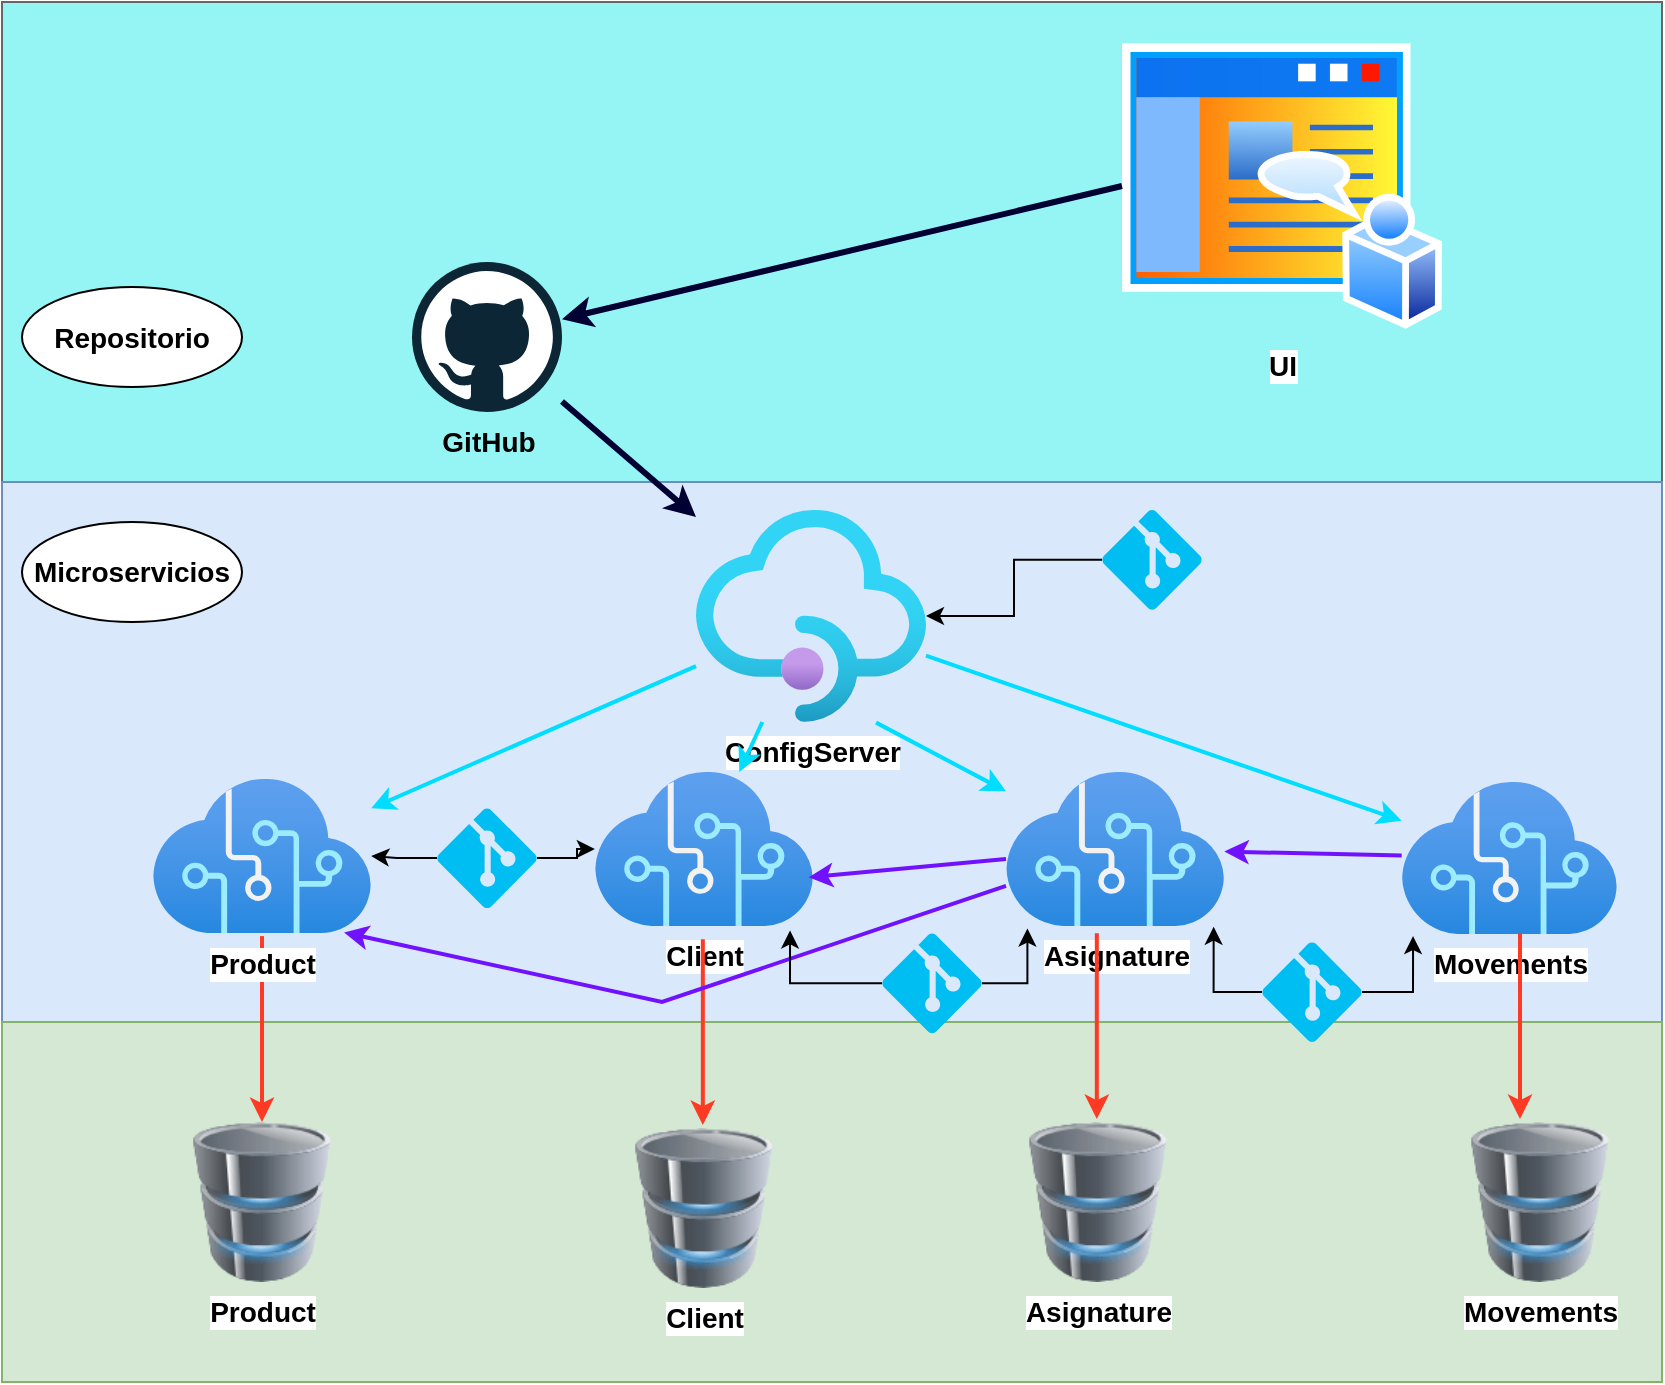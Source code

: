 <mxfile version="16.5.3" type="github">
  <diagram id="PR5A2xKl6tRtxUj8g2oj" name="Page-1">
    <mxGraphModel dx="2966" dy="1563" grid="1" gridSize="10" guides="1" tooltips="1" connect="1" arrows="1" fold="1" page="1" pageScale="1" pageWidth="827" pageHeight="1169" math="0" shadow="0">
      <root>
        <mxCell id="0" />
        <mxCell id="1" parent="0" />
        <mxCell id="ZmArUTkUeATs0R8kw7iK-20" value="" style="rounded=0;whiteSpace=wrap;html=1;fillColor=#95F5F5;strokeColor=#666666;fontColor=#333333;" parent="1" vertex="1">
          <mxGeometry width="830" height="240" as="geometry" />
        </mxCell>
        <mxCell id="ZmArUTkUeATs0R8kw7iK-19" value="" style="rounded=0;whiteSpace=wrap;html=1;fillColor=#dae8fc;strokeColor=#6c8ebf;" parent="1" vertex="1">
          <mxGeometry y="240" width="830" height="270" as="geometry" />
        </mxCell>
        <mxCell id="4oT8NY6XmGWX67W5ZXdR-24" value="" style="rounded=0;whiteSpace=wrap;html=1;fillColor=#d5e8d4;strokeColor=#82b366;" parent="1" vertex="1">
          <mxGeometry y="510" width="830" height="180" as="geometry" />
        </mxCell>
        <mxCell id="4oT8NY6XmGWX67W5ZXdR-10" value="" style="endArrow=classic;html=1;rounded=0;fontColor=#FF142C;labelBackgroundColor=#FF142C;strokeColor=#00DDFF;strokeWidth=2;" parent="1" source="4oT8NY6XmGWX67W5ZXdR-22" target="4oT8NY6XmGWX67W5ZXdR-21" edge="1">
          <mxGeometry width="50" height="50" relative="1" as="geometry">
            <mxPoint x="659.17" y="90" as="sourcePoint" />
            <mxPoint x="739.17" y="82.727" as="targetPoint" />
          </mxGeometry>
        </mxCell>
        <mxCell id="4oT8NY6XmGWX67W5ZXdR-11" value="" style="endArrow=classic;html=1;rounded=0;fontColor=#FF142C;labelBackgroundColor=#FF142C;strokeColor=#FF3A24;strokeWidth=2;" parent="1" target="4oT8NY6XmGWX67W5ZXdR-17" edge="1">
          <mxGeometry width="50" height="50" relative="1" as="geometry">
            <mxPoint x="130" y="467.06" as="sourcePoint" />
            <mxPoint x="210" y="459.787" as="targetPoint" />
          </mxGeometry>
        </mxCell>
        <mxCell id="4oT8NY6XmGWX67W5ZXdR-16" value="&lt;font color=&quot;#000000&quot; style=&quot;font-size: 14px&quot;&gt;&lt;b&gt;Client&lt;/b&gt;&lt;/font&gt;" style="image;html=1;image=img/lib/clip_art/computers/Database_128x128.png;fontColor=#FF142C;" parent="1" vertex="1">
          <mxGeometry x="311" y="563" width="80" height="80" as="geometry" />
        </mxCell>
        <mxCell id="4oT8NY6XmGWX67W5ZXdR-17" value="&lt;font color=&quot;#000000&quot; style=&quot;font-size: 14px&quot;&gt;&lt;b&gt;Product&lt;/b&gt;&lt;/font&gt;" style="image;html=1;image=img/lib/clip_art/computers/Database_128x128.png;fontColor=#FF142C;" parent="1" vertex="1">
          <mxGeometry x="90" y="560" width="80" height="80" as="geometry" />
        </mxCell>
        <mxCell id="4oT8NY6XmGWX67W5ZXdR-18" value="&lt;font color=&quot;#000000&quot; size=&quot;1&quot;&gt;&lt;b style=&quot;font-size: 14px&quot;&gt;Movements&lt;/b&gt;&lt;/font&gt;" style="image;html=1;image=img/lib/clip_art/computers/Database_128x128.png;fontColor=#FF142C;" parent="1" vertex="1">
          <mxGeometry x="729" y="560" width="80" height="80" as="geometry" />
        </mxCell>
        <mxCell id="4oT8NY6XmGWX67W5ZXdR-19" value="&lt;font style=&quot;font-size: 14px&quot;&gt;&lt;b&gt;Client&lt;/b&gt;&lt;/font&gt;" style="aspect=fixed;html=1;points=[];align=center;image;fontSize=12;image=img/lib/azure2/ai_machine_learning/Cognitive_Services.svg;fontColor=#000000;" parent="1" vertex="1">
          <mxGeometry x="296.42" y="385" width="109.17" height="77.06" as="geometry" />
        </mxCell>
        <mxCell id="4oT8NY6XmGWX67W5ZXdR-20" value="&lt;b&gt;&lt;font style=&quot;font-size: 14px&quot;&gt;Product&lt;/font&gt;&lt;/b&gt;" style="aspect=fixed;html=1;points=[];align=center;image;fontSize=12;image=img/lib/azure2/ai_machine_learning/Cognitive_Services.svg;fontColor=#000000;" parent="1" vertex="1">
          <mxGeometry x="75.42" y="388.53" width="109.17" height="77.06" as="geometry" />
        </mxCell>
        <mxCell id="4oT8NY6XmGWX67W5ZXdR-21" value="&lt;font style=&quot;font-size: 14px&quot;&gt;&lt;b&gt;Movements&lt;/b&gt;&lt;/font&gt;" style="aspect=fixed;html=1;points=[];align=center;image;fontSize=12;image=img/lib/azure2/ai_machine_learning/Cognitive_Services.svg;fontColor=#000000;" parent="1" vertex="1">
          <mxGeometry x="699.83" y="390" width="107.75" height="76.06" as="geometry" />
        </mxCell>
        <mxCell id="4oT8NY6XmGWX67W5ZXdR-22" value="&lt;font style=&quot;font-size: 14px&quot;&gt;&lt;b&gt;ConfigServer&lt;/b&gt;&lt;/font&gt;" style="aspect=fixed;html=1;points=[];align=center;image;fontSize=12;image=img/lib/azure2/app_services/API_Management_Services.svg;fontColor=#000000;" parent="1" vertex="1">
          <mxGeometry x="347.0" y="253.85" width="115" height="106.15" as="geometry" />
        </mxCell>
        <mxCell id="ZmArUTkUeATs0R8kw7iK-2" value="&lt;font color=&quot;#000000&quot; style=&quot;font-size: 14px&quot;&gt;&lt;b&gt;Asignature&lt;/b&gt;&lt;/font&gt;" style="image;html=1;image=img/lib/clip_art/computers/Database_128x128.png;fontColor=#FF142C;" parent="1" vertex="1">
          <mxGeometry x="508" y="560" width="80" height="80" as="geometry" />
        </mxCell>
        <mxCell id="ZmArUTkUeATs0R8kw7iK-3" value="&lt;font style=&quot;font-size: 14px&quot;&gt;&lt;b&gt;Asignature&lt;/b&gt;&lt;/font&gt;" style="aspect=fixed;html=1;points=[];align=center;image;fontSize=12;image=img/lib/azure2/ai_machine_learning/Cognitive_Services.svg;fontColor=#000000;" parent="1" vertex="1">
          <mxGeometry x="502" y="385" width="109.17" height="77.06" as="geometry" />
        </mxCell>
        <mxCell id="ZmArUTkUeATs0R8kw7iK-4" value="" style="endArrow=classic;html=1;rounded=0;fontColor=#FF142C;labelBackgroundColor=#FF142C;strokeColor=#FF3A24;strokeWidth=2;" parent="1" edge="1">
          <mxGeometry width="50" height="50" relative="1" as="geometry">
            <mxPoint x="350.42" y="468.59" as="sourcePoint" />
            <mxPoint x="350.42" y="561.53" as="targetPoint" />
          </mxGeometry>
        </mxCell>
        <mxCell id="ZmArUTkUeATs0R8kw7iK-5" value="" style="endArrow=classic;html=1;rounded=0;fontColor=#FF142C;labelBackgroundColor=#FF142C;strokeColor=#FF3A24;strokeWidth=2;" parent="1" edge="1">
          <mxGeometry width="50" height="50" relative="1" as="geometry">
            <mxPoint x="547.41" y="465.59" as="sourcePoint" />
            <mxPoint x="547.41" y="558.53" as="targetPoint" />
          </mxGeometry>
        </mxCell>
        <mxCell id="ZmArUTkUeATs0R8kw7iK-6" value="" style="endArrow=classic;html=1;rounded=0;fontColor=#FF142C;labelBackgroundColor=#FF142C;strokeColor=#FF3A24;strokeWidth=2;" parent="1" edge="1">
          <mxGeometry width="50" height="50" relative="1" as="geometry">
            <mxPoint x="759.0" y="465.59" as="sourcePoint" />
            <mxPoint x="759.0" y="558.53" as="targetPoint" />
          </mxGeometry>
        </mxCell>
        <mxCell id="ZmArUTkUeATs0R8kw7iK-10" value="" style="endArrow=classic;html=1;rounded=0;fontColor=#FF142C;labelBackgroundColor=#FF142C;strokeColor=#7112FF;strokeWidth=2;" parent="1" source="4oT8NY6XmGWX67W5ZXdR-21" target="ZmArUTkUeATs0R8kw7iK-3" edge="1">
          <mxGeometry width="50" height="50" relative="1" as="geometry">
            <mxPoint x="630.0" y="400.0" as="sourcePoint" />
            <mxPoint x="630.0" y="492.94" as="targetPoint" />
          </mxGeometry>
        </mxCell>
        <mxCell id="ZmArUTkUeATs0R8kw7iK-11" value="" style="endArrow=classic;html=1;rounded=0;fontColor=#FF142C;labelBackgroundColor=#FF142C;strokeColor=#7112FF;strokeWidth=2;" parent="1" edge="1" source="ZmArUTkUeATs0R8kw7iK-3">
          <mxGeometry width="50" height="50" relative="1" as="geometry">
            <mxPoint x="493.0" y="439.432" as="sourcePoint" />
            <mxPoint x="403.34" y="437.628" as="targetPoint" />
          </mxGeometry>
        </mxCell>
        <mxCell id="ZmArUTkUeATs0R8kw7iK-12" value="" style="endArrow=classic;html=1;rounded=0;fontColor=#FF142C;labelBackgroundColor=#FF142C;strokeColor=#7112FF;strokeWidth=2;entryX=0.876;entryY=0.995;entryDx=0;entryDy=0;entryPerimeter=0;" parent="1" source="ZmArUTkUeATs0R8kw7iK-3" target="4oT8NY6XmGWX67W5ZXdR-20" edge="1">
          <mxGeometry width="50" height="50" relative="1" as="geometry">
            <mxPoint x="489.66" y="391.802" as="sourcePoint" />
            <mxPoint x="400.0" y="389.998" as="targetPoint" />
            <Array as="points">
              <mxPoint x="330" y="500" />
            </Array>
          </mxGeometry>
        </mxCell>
        <mxCell id="ZmArUTkUeATs0R8kw7iK-14" value="" style="endArrow=classic;html=1;rounded=0;fontColor=#FF142C;labelBackgroundColor=#FF142C;strokeColor=#00DDFF;strokeWidth=2;" parent="1" source="4oT8NY6XmGWX67W5ZXdR-22" target="4oT8NY6XmGWX67W5ZXdR-20" edge="1">
          <mxGeometry width="50" height="50" relative="1" as="geometry">
            <mxPoint x="378.76" y="279.996" as="sourcePoint" />
            <mxPoint x="550.0" y="379.945" as="targetPoint" />
          </mxGeometry>
        </mxCell>
        <mxCell id="ZmArUTkUeATs0R8kw7iK-15" value="" style="endArrow=classic;html=1;rounded=0;fontColor=#FF142C;labelBackgroundColor=#FF142C;strokeColor=#00DDFF;strokeWidth=2;" parent="1" source="4oT8NY6XmGWX67W5ZXdR-22" target="4oT8NY6XmGWX67W5ZXdR-19" edge="1">
          <mxGeometry width="50" height="50" relative="1" as="geometry">
            <mxPoint x="384.59" y="304.289" as="sourcePoint" />
            <mxPoint x="194.59" y="407.429" as="targetPoint" />
          </mxGeometry>
        </mxCell>
        <mxCell id="ZmArUTkUeATs0R8kw7iK-16" value="" style="endArrow=classic;html=1;rounded=0;fontColor=#FF142C;labelBackgroundColor=#FF142C;strokeColor=#00DDFF;strokeWidth=2;exitX=0.783;exitY=1.003;exitDx=0;exitDy=0;exitPerimeter=0;" parent="1" source="4oT8NY6XmGWX67W5ZXdR-22" target="ZmArUTkUeATs0R8kw7iK-3" edge="1">
          <mxGeometry width="50" height="50" relative="1" as="geometry">
            <mxPoint x="499.59" y="306.636" as="sourcePoint" />
            <mxPoint x="670.83" y="406.585" as="targetPoint" />
          </mxGeometry>
        </mxCell>
        <mxCell id="ZmArUTkUeATs0R8kw7iK-17" value="GitHub" style="dashed=0;outlineConnect=0;html=1;align=center;labelPosition=center;verticalLabelPosition=bottom;verticalAlign=top;shape=mxgraph.weblogos.github;fontSize=14;fontStyle=1" parent="1" vertex="1">
          <mxGeometry x="205" y="130" width="75" height="75" as="geometry" />
        </mxCell>
        <mxCell id="ZmArUTkUeATs0R8kw7iK-18" value="" style="endArrow=classic;html=1;rounded=0;fontColor=#FF142C;labelBackgroundColor=#FF142C;strokeColor=#000033;strokeWidth=3;" parent="1" source="ZmArUTkUeATs0R8kw7iK-17" target="4oT8NY6XmGWX67W5ZXdR-22" edge="1">
          <mxGeometry width="50" height="50" relative="1" as="geometry">
            <mxPoint x="384.59" y="326.149" as="sourcePoint" />
            <mxPoint x="194.59" y="412.308" as="targetPoint" />
          </mxGeometry>
        </mxCell>
        <mxCell id="ZmArUTkUeATs0R8kw7iK-21" value="&lt;font style=&quot;font-size: 14px&quot;&gt;&lt;b&gt;UI&lt;/b&gt;&lt;/font&gt;" style="aspect=fixed;perimeter=ellipsePerimeter;html=1;align=center;shadow=0;dashed=0;spacingTop=3;image;image=img/lib/active_directory/home_page.svg;fillColor=#95F5F5;" parent="1" vertex="1">
          <mxGeometry x="560" y="20" width="160" height="144" as="geometry" />
        </mxCell>
        <mxCell id="ZmArUTkUeATs0R8kw7iK-23" value="" style="endArrow=classic;html=1;rounded=0;fontColor=#FF142C;labelBackgroundColor=#FF142C;strokeColor=#000033;strokeWidth=3;exitX=0;exitY=0.5;exitDx=0;exitDy=0;" parent="1" source="ZmArUTkUeATs0R8kw7iK-21" target="ZmArUTkUeATs0R8kw7iK-17" edge="1">
          <mxGeometry width="50" height="50" relative="1" as="geometry">
            <mxPoint x="290" y="204.316" as="sourcePoint" />
            <mxPoint x="384.59" y="271.957" as="targetPoint" />
          </mxGeometry>
        </mxCell>
        <mxCell id="ZmArUTkUeATs0R8kw7iK-27" value="Microservicios" style="ellipse;whiteSpace=wrap;html=1;align=center;newEdgeStyle={&quot;edgeStyle&quot;:&quot;entityRelationEdgeStyle&quot;,&quot;startArrow&quot;:&quot;none&quot;,&quot;endArrow&quot;:&quot;none&quot;,&quot;segment&quot;:10,&quot;curved&quot;:1};treeFolding=1;treeMoving=1;fontSize=14;fillColor=#FFFFFF;fontStyle=1" parent="1" vertex="1">
          <mxGeometry x="10" y="260" width="110" height="50" as="geometry" />
        </mxCell>
        <mxCell id="ZmArUTkUeATs0R8kw7iK-29" value="Repositorio" style="ellipse;whiteSpace=wrap;html=1;align=center;newEdgeStyle={&quot;edgeStyle&quot;:&quot;entityRelationEdgeStyle&quot;,&quot;startArrow&quot;:&quot;none&quot;,&quot;endArrow&quot;:&quot;none&quot;,&quot;segment&quot;:10,&quot;curved&quot;:1};treeFolding=1;treeMoving=1;fontSize=14;fillColor=#FFFFFF;fontStyle=1" parent="1" vertex="1">
          <mxGeometry x="10" y="142.5" width="110" height="50" as="geometry" />
        </mxCell>
        <mxCell id="pUQXN4pgV7F81kbBFM6u-7" value="" style="edgeStyle=orthogonalEdgeStyle;rounded=0;orthogonalLoop=1;jettySize=auto;html=1;" edge="1" parent="1" source="pUQXN4pgV7F81kbBFM6u-6" target="4oT8NY6XmGWX67W5ZXdR-20">
          <mxGeometry relative="1" as="geometry" />
        </mxCell>
        <mxCell id="pUQXN4pgV7F81kbBFM6u-8" value="" style="edgeStyle=orthogonalEdgeStyle;rounded=0;orthogonalLoop=1;jettySize=auto;html=1;" edge="1" parent="1" source="pUQXN4pgV7F81kbBFM6u-6" target="4oT8NY6XmGWX67W5ZXdR-19">
          <mxGeometry relative="1" as="geometry" />
        </mxCell>
        <mxCell id="pUQXN4pgV7F81kbBFM6u-6" value="" style="verticalLabelPosition=bottom;html=1;verticalAlign=top;align=center;strokeColor=none;fillColor=#00BEF2;shape=mxgraph.azure.git_repository;" vertex="1" parent="1">
          <mxGeometry x="217.5" y="403.03" width="50" height="50" as="geometry" />
        </mxCell>
        <mxCell id="pUQXN4pgV7F81kbBFM6u-10" style="edgeStyle=orthogonalEdgeStyle;rounded=0;orthogonalLoop=1;jettySize=auto;html=1;entryX=0.098;entryY=1.016;entryDx=0;entryDy=0;entryPerimeter=0;" edge="1" parent="1" source="pUQXN4pgV7F81kbBFM6u-9" target="ZmArUTkUeATs0R8kw7iK-3">
          <mxGeometry relative="1" as="geometry" />
        </mxCell>
        <mxCell id="pUQXN4pgV7F81kbBFM6u-11" style="edgeStyle=orthogonalEdgeStyle;rounded=0;orthogonalLoop=1;jettySize=auto;html=1;entryX=0.894;entryY=1.028;entryDx=0;entryDy=0;entryPerimeter=0;" edge="1" parent="1" source="pUQXN4pgV7F81kbBFM6u-9" target="4oT8NY6XmGWX67W5ZXdR-19">
          <mxGeometry relative="1" as="geometry" />
        </mxCell>
        <mxCell id="pUQXN4pgV7F81kbBFM6u-9" value="" style="verticalLabelPosition=bottom;html=1;verticalAlign=top;align=center;strokeColor=none;fillColor=#00BEF2;shape=mxgraph.azure.git_repository;" vertex="1" parent="1">
          <mxGeometry x="440" y="465.59" width="50" height="50" as="geometry" />
        </mxCell>
        <mxCell id="pUQXN4pgV7F81kbBFM6u-13" style="edgeStyle=orthogonalEdgeStyle;rounded=0;orthogonalLoop=1;jettySize=auto;html=1;entryX=0.053;entryY=1.013;entryDx=0;entryDy=0;entryPerimeter=0;" edge="1" parent="1" source="pUQXN4pgV7F81kbBFM6u-12" target="4oT8NY6XmGWX67W5ZXdR-21">
          <mxGeometry relative="1" as="geometry" />
        </mxCell>
        <mxCell id="pUQXN4pgV7F81kbBFM6u-14" style="edgeStyle=orthogonalEdgeStyle;rounded=0;orthogonalLoop=1;jettySize=auto;html=1;entryX=0.951;entryY=1.004;entryDx=0;entryDy=0;entryPerimeter=0;" edge="1" parent="1" source="pUQXN4pgV7F81kbBFM6u-12" target="ZmArUTkUeATs0R8kw7iK-3">
          <mxGeometry relative="1" as="geometry" />
        </mxCell>
        <mxCell id="pUQXN4pgV7F81kbBFM6u-12" value="" style="verticalLabelPosition=bottom;html=1;verticalAlign=top;align=center;strokeColor=none;fillColor=#00BEF2;shape=mxgraph.azure.git_repository;" vertex="1" parent="1">
          <mxGeometry x="630" y="470.0" width="50" height="50" as="geometry" />
        </mxCell>
        <mxCell id="pUQXN4pgV7F81kbBFM6u-17" style="edgeStyle=orthogonalEdgeStyle;rounded=0;orthogonalLoop=1;jettySize=auto;html=1;" edge="1" parent="1" source="pUQXN4pgV7F81kbBFM6u-15" target="4oT8NY6XmGWX67W5ZXdR-22">
          <mxGeometry relative="1" as="geometry" />
        </mxCell>
        <mxCell id="pUQXN4pgV7F81kbBFM6u-15" value="" style="verticalLabelPosition=bottom;html=1;verticalAlign=top;align=center;strokeColor=none;fillColor=#00BEF2;shape=mxgraph.azure.git_repository;" vertex="1" parent="1">
          <mxGeometry x="550" y="253.85" width="50" height="50" as="geometry" />
        </mxCell>
        <mxCell id="pUQXN4pgV7F81kbBFM6u-18" value="" style="shape=image;verticalLabelPosition=bottom;labelBackgroundColor=default;verticalAlign=top;aspect=fixed;imageAspect=0;image=https://assets-global.website-files.com/5f1c75e63b2f950eb473d3e4/603c5eb831820c3ce6a8f057_603a1586fa052d17fc2a6929_MongoDBAtlas.png;" vertex="1" parent="1">
          <mxGeometry y="510" width="90" height="90" as="geometry" />
        </mxCell>
      </root>
    </mxGraphModel>
  </diagram>
</mxfile>
